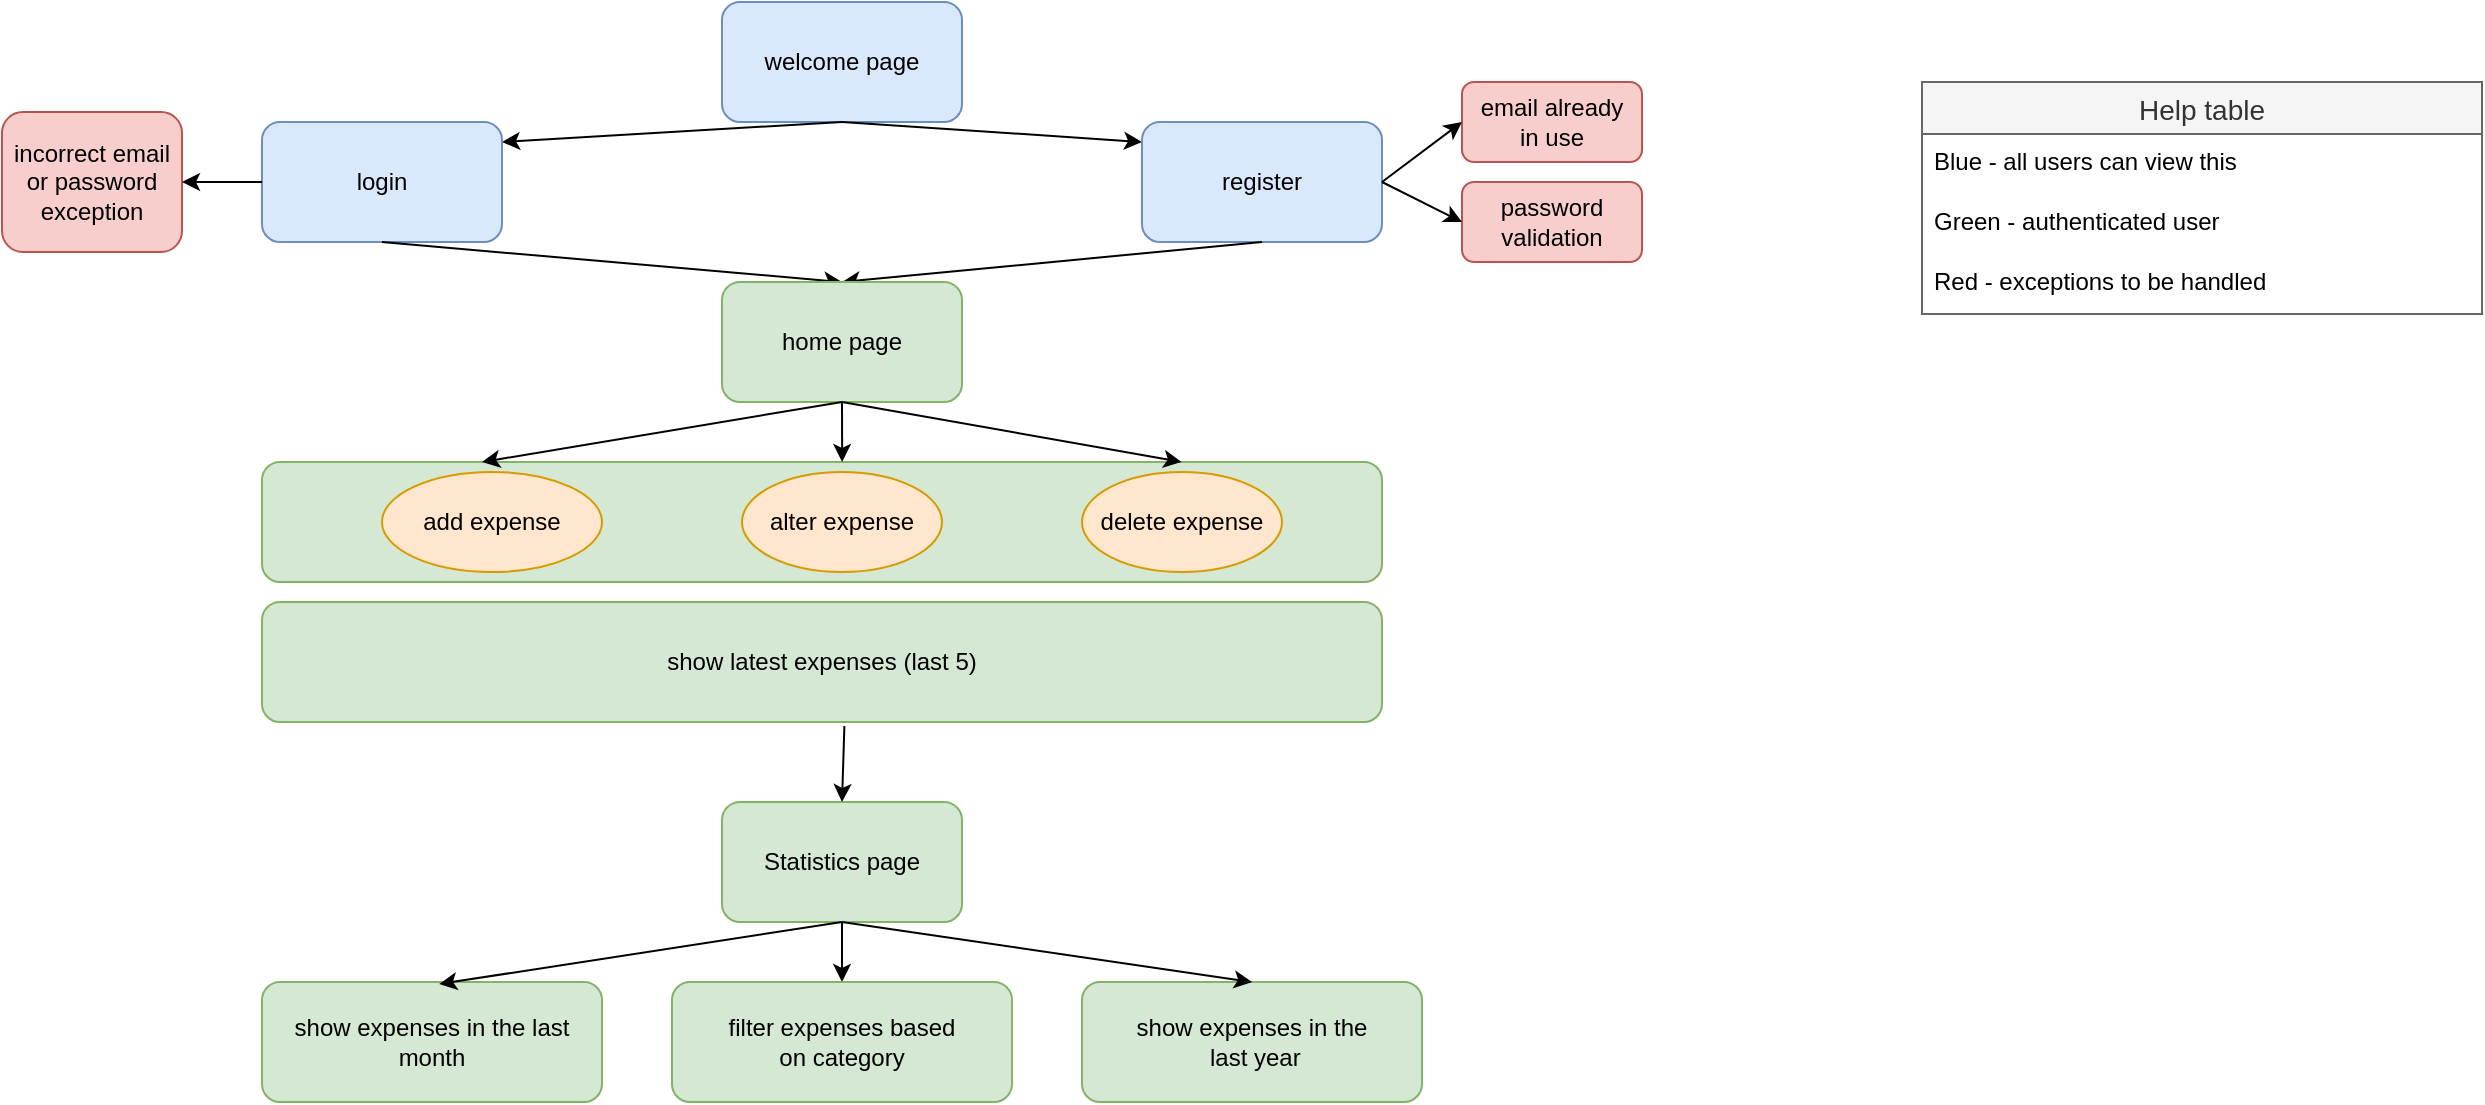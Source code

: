 <mxfile version="16.4.3" type="device" pages="2"><diagram id="Y5BmQ_guVUtwtJtGSmuz" name="Page-1"><mxGraphModel dx="2198" dy="793" grid="1" gridSize="10" guides="1" tooltips="1" connect="1" arrows="1" fold="1" page="1" pageScale="1" pageWidth="850" pageHeight="1100" math="0" shadow="0"><root><mxCell id="0"/><mxCell id="1" parent="0"/><mxCell id="gQL0EEYxFP0VOglmRomb-16" value="" style="rounded=1;whiteSpace=wrap;html=1;fillColor=#d5e8d4;strokeColor=#82b366;" vertex="1" parent="1"><mxGeometry x="-670" y="270" width="560" height="60" as="geometry"/></mxCell><mxCell id="gQL0EEYxFP0VOglmRomb-1" value="welcome page" style="rounded=1;whiteSpace=wrap;html=1;fillColor=#dae8fc;strokeColor=#6c8ebf;" vertex="1" parent="1"><mxGeometry x="-440" y="40" width="120" height="60" as="geometry"/></mxCell><mxCell id="gQL0EEYxFP0VOglmRomb-2" value="" style="endArrow=classic;html=1;rounded=0;exitX=0.5;exitY=1;exitDx=0;exitDy=0;" edge="1" parent="1" source="gQL0EEYxFP0VOglmRomb-1"><mxGeometry width="50" height="50" relative="1" as="geometry"><mxPoint x="-390" y="460" as="sourcePoint"/><mxPoint x="-550" y="110" as="targetPoint"/></mxGeometry></mxCell><mxCell id="gQL0EEYxFP0VOglmRomb-3" value="" style="endArrow=classic;html=1;rounded=0;" edge="1" parent="1"><mxGeometry width="50" height="50" relative="1" as="geometry"><mxPoint x="-380" y="100" as="sourcePoint"/><mxPoint x="-230" y="110" as="targetPoint"/></mxGeometry></mxCell><mxCell id="gQL0EEYxFP0VOglmRomb-4" value="login" style="rounded=1;whiteSpace=wrap;html=1;fillColor=#dae8fc;strokeColor=#6c8ebf;" vertex="1" parent="1"><mxGeometry x="-670" y="100" width="120" height="60" as="geometry"/></mxCell><mxCell id="gQL0EEYxFP0VOglmRomb-5" value="register" style="rounded=1;whiteSpace=wrap;html=1;fillColor=#dae8fc;strokeColor=#6c8ebf;" vertex="1" parent="1"><mxGeometry x="-230" y="100" width="120" height="60" as="geometry"/></mxCell><mxCell id="gQL0EEYxFP0VOglmRomb-6" value="" style="endArrow=classic;html=1;rounded=0;exitX=0.5;exitY=1;exitDx=0;exitDy=0;" edge="1" parent="1" source="gQL0EEYxFP0VOglmRomb-5"><mxGeometry width="50" height="50" relative="1" as="geometry"><mxPoint x="-390" y="460" as="sourcePoint"/><mxPoint x="-380" y="180" as="targetPoint"/></mxGeometry></mxCell><mxCell id="gQL0EEYxFP0VOglmRomb-7" value="" style="endArrow=classic;html=1;rounded=0;exitX=0.5;exitY=1;exitDx=0;exitDy=0;entryX=0.5;entryY=0;entryDx=0;entryDy=0;" edge="1" parent="1" source="gQL0EEYxFP0VOglmRomb-4" target="gQL0EEYxFP0VOglmRomb-8"><mxGeometry width="50" height="50" relative="1" as="geometry"><mxPoint x="-160" y="170" as="sourcePoint"/><mxPoint x="-380" y="180" as="targetPoint"/></mxGeometry></mxCell><mxCell id="gQL0EEYxFP0VOglmRomb-8" value="home page" style="rounded=1;whiteSpace=wrap;html=1;fillColor=#d5e8d4;strokeColor=#82b366;" vertex="1" parent="1"><mxGeometry x="-440" y="180" width="120" height="60" as="geometry"/></mxCell><mxCell id="gQL0EEYxFP0VOglmRomb-10" value="incorrect email or password exception" style="rounded=1;whiteSpace=wrap;html=1;fillColor=#f8cecc;strokeColor=#b85450;" vertex="1" parent="1"><mxGeometry x="-800" y="95" width="90" height="70" as="geometry"/></mxCell><mxCell id="gQL0EEYxFP0VOglmRomb-11" value="&lt;div&gt;email already &lt;br&gt;&lt;/div&gt;&lt;div&gt;in use&lt;/div&gt;" style="rounded=1;whiteSpace=wrap;html=1;fillColor=#f8cecc;strokeColor=#b85450;" vertex="1" parent="1"><mxGeometry x="-70" y="80" width="90" height="40" as="geometry"/></mxCell><mxCell id="gQL0EEYxFP0VOglmRomb-12" value="password validation" style="rounded=1;whiteSpace=wrap;html=1;fillColor=#f8cecc;strokeColor=#b85450;" vertex="1" parent="1"><mxGeometry x="-70" y="130" width="90" height="40" as="geometry"/></mxCell><mxCell id="gQL0EEYxFP0VOglmRomb-13" value="add expense" style="ellipse;whiteSpace=wrap;html=1;fillColor=#ffe6cc;strokeColor=#d79b00;" vertex="1" parent="1"><mxGeometry x="-610" y="275" width="110" height="50" as="geometry"/></mxCell><mxCell id="gQL0EEYxFP0VOglmRomb-14" value="delete expense" style="ellipse;whiteSpace=wrap;html=1;fillColor=#ffe6cc;strokeColor=#d79b00;" vertex="1" parent="1"><mxGeometry x="-260" y="275" width="100" height="50" as="geometry"/></mxCell><mxCell id="gQL0EEYxFP0VOglmRomb-15" value="alter expense" style="ellipse;whiteSpace=wrap;html=1;fillColor=#ffe6cc;strokeColor=#d79b00;" vertex="1" parent="1"><mxGeometry x="-430" y="275" width="100" height="50" as="geometry"/></mxCell><mxCell id="gQL0EEYxFP0VOglmRomb-17" value="" style="endArrow=classic;html=1;rounded=0;exitX=0.5;exitY=1;exitDx=0;exitDy=0;entryX=0.518;entryY=0;entryDx=0;entryDy=0;entryPerimeter=0;" edge="1" parent="1" source="gQL0EEYxFP0VOglmRomb-8" target="gQL0EEYxFP0VOglmRomb-16"><mxGeometry width="50" height="50" relative="1" as="geometry"><mxPoint x="-290" y="460" as="sourcePoint"/><mxPoint x="-240" y="410" as="targetPoint"/></mxGeometry></mxCell><mxCell id="gQL0EEYxFP0VOglmRomb-19" value="" style="endArrow=classic;html=1;rounded=0;entryX=0.821;entryY=0;entryDx=0;entryDy=0;entryPerimeter=0;" edge="1" parent="1" target="gQL0EEYxFP0VOglmRomb-16"><mxGeometry width="50" height="50" relative="1" as="geometry"><mxPoint x="-380" y="240" as="sourcePoint"/><mxPoint x="-240" y="410" as="targetPoint"/></mxGeometry></mxCell><mxCell id="gQL0EEYxFP0VOglmRomb-20" value="" style="endArrow=classic;html=1;rounded=0;" edge="1" parent="1"><mxGeometry width="50" height="50" relative="1" as="geometry"><mxPoint x="-380" y="240" as="sourcePoint"/><mxPoint x="-560" y="270" as="targetPoint"/></mxGeometry></mxCell><mxCell id="gQL0EEYxFP0VOglmRomb-24" value="" style="endArrow=classic;html=1;rounded=0;exitX=0;exitY=0.5;exitDx=0;exitDy=0;entryX=1;entryY=0.5;entryDx=0;entryDy=0;" edge="1" parent="1" source="gQL0EEYxFP0VOglmRomb-4" target="gQL0EEYxFP0VOglmRomb-10"><mxGeometry width="50" height="50" relative="1" as="geometry"><mxPoint x="-280" y="460" as="sourcePoint"/><mxPoint x="-230" y="410" as="targetPoint"/></mxGeometry></mxCell><mxCell id="gQL0EEYxFP0VOglmRomb-25" value="" style="endArrow=classic;html=1;rounded=0;exitX=1;exitY=0.5;exitDx=0;exitDy=0;entryX=0;entryY=0.5;entryDx=0;entryDy=0;" edge="1" parent="1" source="gQL0EEYxFP0VOglmRomb-5" target="gQL0EEYxFP0VOglmRomb-12"><mxGeometry width="50" height="50" relative="1" as="geometry"><mxPoint x="-280" y="460" as="sourcePoint"/><mxPoint x="-230" y="410" as="targetPoint"/></mxGeometry></mxCell><mxCell id="gQL0EEYxFP0VOglmRomb-26" value="" style="endArrow=classic;html=1;rounded=0;exitX=1;exitY=0.5;exitDx=0;exitDy=0;entryX=0;entryY=0.5;entryDx=0;entryDy=0;" edge="1" parent="1" source="gQL0EEYxFP0VOglmRomb-5" target="gQL0EEYxFP0VOglmRomb-11"><mxGeometry width="50" height="50" relative="1" as="geometry"><mxPoint x="-280" y="460" as="sourcePoint"/><mxPoint x="-230" y="410" as="targetPoint"/></mxGeometry></mxCell><mxCell id="gQL0EEYxFP0VOglmRomb-27" value="Statistics page" style="rounded=1;whiteSpace=wrap;html=1;fillColor=#d5e8d4;strokeColor=#82b366;" vertex="1" parent="1"><mxGeometry x="-440" y="440" width="120" height="60" as="geometry"/></mxCell><mxCell id="gQL0EEYxFP0VOglmRomb-28" value="show latest expenses (last 5)" style="rounded=1;whiteSpace=wrap;html=1;fillColor=#d5e8d4;strokeColor=#82b366;" vertex="1" parent="1"><mxGeometry x="-670" y="340" width="560" height="60" as="geometry"/></mxCell><mxCell id="gQL0EEYxFP0VOglmRomb-30" value="" style="endArrow=classic;html=1;rounded=0;exitX=0.52;exitY=1.033;exitDx=0;exitDy=0;exitPerimeter=0;" edge="1" parent="1" source="gQL0EEYxFP0VOglmRomb-28"><mxGeometry width="50" height="50" relative="1" as="geometry"><mxPoint x="-280" y="460" as="sourcePoint"/><mxPoint x="-380" y="440" as="targetPoint"/></mxGeometry></mxCell><mxCell id="gQL0EEYxFP0VOglmRomb-32" value="show expenses in the last month" style="rounded=1;whiteSpace=wrap;html=1;fillColor=#d5e8d4;strokeColor=#82b366;" vertex="1" parent="1"><mxGeometry x="-670" y="530" width="170" height="60" as="geometry"/></mxCell><mxCell id="gQL0EEYxFP0VOglmRomb-34" value="" style="endArrow=classic;html=1;rounded=0;entryX=0.521;entryY=0.017;entryDx=0;entryDy=0;entryPerimeter=0;exitX=0.5;exitY=1;exitDx=0;exitDy=0;" edge="1" parent="1" source="gQL0EEYxFP0VOglmRomb-27" target="gQL0EEYxFP0VOglmRomb-32"><mxGeometry width="50" height="50" relative="1" as="geometry"><mxPoint x="-378" y="510" as="sourcePoint"/><mxPoint x="-370" y="450" as="targetPoint"/></mxGeometry></mxCell><mxCell id="gQL0EEYxFP0VOglmRomb-36" value="&lt;div&gt;show expenses in the&lt;/div&gt;&lt;div&gt;&amp;nbsp;last year&lt;/div&gt;" style="rounded=1;whiteSpace=wrap;html=1;fillColor=#d5e8d4;strokeColor=#82b366;" vertex="1" parent="1"><mxGeometry x="-260" y="530" width="170" height="60" as="geometry"/></mxCell><mxCell id="gQL0EEYxFP0VOglmRomb-37" value="" style="endArrow=classic;html=1;rounded=0;exitX=0.5;exitY=1;exitDx=0;exitDy=0;entryX=0.5;entryY=0;entryDx=0;entryDy=0;" edge="1" parent="1" source="gQL0EEYxFP0VOglmRomb-27" target="gQL0EEYxFP0VOglmRomb-36"><mxGeometry width="50" height="50" relative="1" as="geometry"><mxPoint x="-280" y="460" as="sourcePoint"/><mxPoint x="-230" y="410" as="targetPoint"/></mxGeometry></mxCell><mxCell id="gQL0EEYxFP0VOglmRomb-38" value="" style="endArrow=classic;html=1;rounded=0;" edge="1" parent="1"><mxGeometry width="50" height="50" relative="1" as="geometry"><mxPoint x="-380" y="500" as="sourcePoint"/><mxPoint x="-380" y="530" as="targetPoint"/></mxGeometry></mxCell><mxCell id="gQL0EEYxFP0VOglmRomb-39" value="&lt;div&gt;filter expenses based&lt;/div&gt;&lt;div&gt;on category&lt;/div&gt;" style="rounded=1;whiteSpace=wrap;html=1;fillColor=#d5e8d4;strokeColor=#82b366;" vertex="1" parent="1"><mxGeometry x="-465" y="530" width="170" height="60" as="geometry"/></mxCell><mxCell id="478hZ_Y5-H8N_2KmlmnH-1" value="Help table" style="swimlane;fontStyle=0;childLayout=stackLayout;horizontal=1;startSize=26;horizontalStack=0;resizeParent=1;resizeParentMax=0;resizeLast=0;collapsible=1;marginBottom=0;align=center;fontSize=14;fillColor=#f5f5f5;fontColor=#333333;strokeColor=#666666;" vertex="1" parent="1"><mxGeometry x="160" y="80" width="280" height="116" as="geometry"/></mxCell><mxCell id="478hZ_Y5-H8N_2KmlmnH-2" value="Blue - all users can view this" style="text;strokeColor=none;fillColor=none;spacingLeft=4;spacingRight=4;overflow=hidden;rotatable=0;points=[[0,0.5],[1,0.5]];portConstraint=eastwest;fontSize=12;" vertex="1" parent="478hZ_Y5-H8N_2KmlmnH-1"><mxGeometry y="26" width="280" height="30" as="geometry"/></mxCell><mxCell id="478hZ_Y5-H8N_2KmlmnH-3" value="Green - authenticated user" style="text;strokeColor=none;fillColor=none;spacingLeft=4;spacingRight=4;overflow=hidden;rotatable=0;points=[[0,0.5],[1,0.5]];portConstraint=eastwest;fontSize=12;" vertex="1" parent="478hZ_Y5-H8N_2KmlmnH-1"><mxGeometry y="56" width="280" height="30" as="geometry"/></mxCell><mxCell id="478hZ_Y5-H8N_2KmlmnH-4" value="Red - exceptions to be handled" style="text;strokeColor=none;fillColor=none;spacingLeft=4;spacingRight=4;overflow=hidden;rotatable=0;points=[[0,0.5],[1,0.5]];portConstraint=eastwest;fontSize=12;" vertex="1" parent="478hZ_Y5-H8N_2KmlmnH-1"><mxGeometry y="86" width="280" height="30" as="geometry"/></mxCell></root></mxGraphModel></diagram><diagram id="kiJF-AVsxU8qyDLPf7lM" name="Page-2"><mxGraphModel dx="1348" dy="793" grid="1" gridSize="10" guides="1" tooltips="1" connect="1" arrows="1" fold="1" page="1" pageScale="1" pageWidth="850" pageHeight="1100" math="0" shadow="0"><root><mxCell id="3D4zHb8oBiyJitTOVuap-0"/><mxCell id="3D4zHb8oBiyJitTOVuap-1" parent="3D4zHb8oBiyJitTOVuap-0"/><mxCell id="3D4zHb8oBiyJitTOVuap-41" value="Category Entity" style="swimlane;childLayout=stackLayout;horizontal=1;startSize=30;horizontalStack=0;rounded=1;fontSize=14;fontStyle=0;strokeWidth=2;resizeParent=0;resizeLast=1;shadow=0;dashed=0;align=center;fillColor=#f8cecc;strokeColor=#b85450;" vertex="1" parent="3D4zHb8oBiyJitTOVuap-1"><mxGeometry x="20" y="40" width="160" height="80" as="geometry"/></mxCell><mxCell id="3D4zHb8oBiyJitTOVuap-42" value="Long id&#xA;String name&#xA;" style="align=left;strokeColor=none;fillColor=none;spacingLeft=4;fontSize=12;verticalAlign=top;resizable=0;rotatable=0;part=1;" vertex="1" parent="3D4zHb8oBiyJitTOVuap-41"><mxGeometry y="30" width="160" height="50" as="geometry"/></mxCell><mxCell id="3D4zHb8oBiyJitTOVuap-44" value="User Entity" style="swimlane;childLayout=stackLayout;horizontal=1;startSize=30;horizontalStack=0;rounded=1;fontSize=14;fontStyle=0;strokeWidth=2;resizeParent=0;resizeLast=1;shadow=0;dashed=0;align=center;fillColor=#f8cecc;strokeColor=#b85450;" vertex="1" parent="3D4zHb8oBiyJitTOVuap-1"><mxGeometry x="650" y="40" width="160" height="80" as="geometry"/></mxCell><mxCell id="3D4zHb8oBiyJitTOVuap-45" value="Long id&#xA;String name&#xA;" style="align=left;strokeColor=none;fillColor=none;spacingLeft=4;fontSize=12;verticalAlign=top;resizable=0;rotatable=0;part=1;" vertex="1" parent="3D4zHb8oBiyJitTOVuap-44"><mxGeometry y="30" width="160" height="50" as="geometry"/></mxCell><mxCell id="D0ibc1_apSZMNW_EZd1T-0" value="Expense Entity" style="swimlane;childLayout=stackLayout;horizontal=1;startSize=30;horizontalStack=0;rounded=1;fontSize=15;fontStyle=0;strokeWidth=2;resizeParent=0;resizeLast=1;shadow=0;dashed=0;align=center;fillColor=#f8cecc;strokeColor=#b85450;" vertex="1" parent="3D4zHb8oBiyJitTOVuap-1"><mxGeometry x="310" y="40" width="200" height="130" as="geometry"/></mxCell><mxCell id="D0ibc1_apSZMNW_EZd1T-1" value="Long Id&#xA;String Name&#xA;Date startDate&#xA;Date endDate&#xA;User user&#xA;Category category&#xA;" style="align=left;strokeColor=none;fillColor=none;spacingLeft=4;fontSize=12;verticalAlign=top;resizable=0;rotatable=0;part=1;" vertex="1" parent="D0ibc1_apSZMNW_EZd1T-0"><mxGeometry y="30" width="200" height="100" as="geometry"/></mxCell><mxCell id="D0ibc1_apSZMNW_EZd1T-3" value="" style="endArrow=none;html=1;rounded=0;fontSize=15;exitX=1;exitY=0.25;exitDx=0;exitDy=0;entryX=-0.015;entryY=0.87;entryDx=0;entryDy=0;entryPerimeter=0;" edge="1" parent="3D4zHb8oBiyJitTOVuap-1" source="3D4zHb8oBiyJitTOVuap-42" target="D0ibc1_apSZMNW_EZd1T-1"><mxGeometry width="50" height="50" relative="1" as="geometry"><mxPoint x="390" y="320" as="sourcePoint"/><mxPoint x="440" y="270" as="targetPoint"/></mxGeometry></mxCell><mxCell id="D0ibc1_apSZMNW_EZd1T-4" value="" style="endArrow=none;html=1;rounded=0;fontSize=15;entryX=0;entryY=0.5;entryDx=0;entryDy=0;exitX=1;exitY=0.75;exitDx=0;exitDy=0;" edge="1" parent="3D4zHb8oBiyJitTOVuap-1" source="D0ibc1_apSZMNW_EZd1T-1" target="3D4zHb8oBiyJitTOVuap-44"><mxGeometry width="50" height="50" relative="1" as="geometry"><mxPoint x="390" y="320" as="sourcePoint"/><mxPoint x="440" y="270" as="targetPoint"/></mxGeometry></mxCell></root></mxGraphModel></diagram></mxfile>